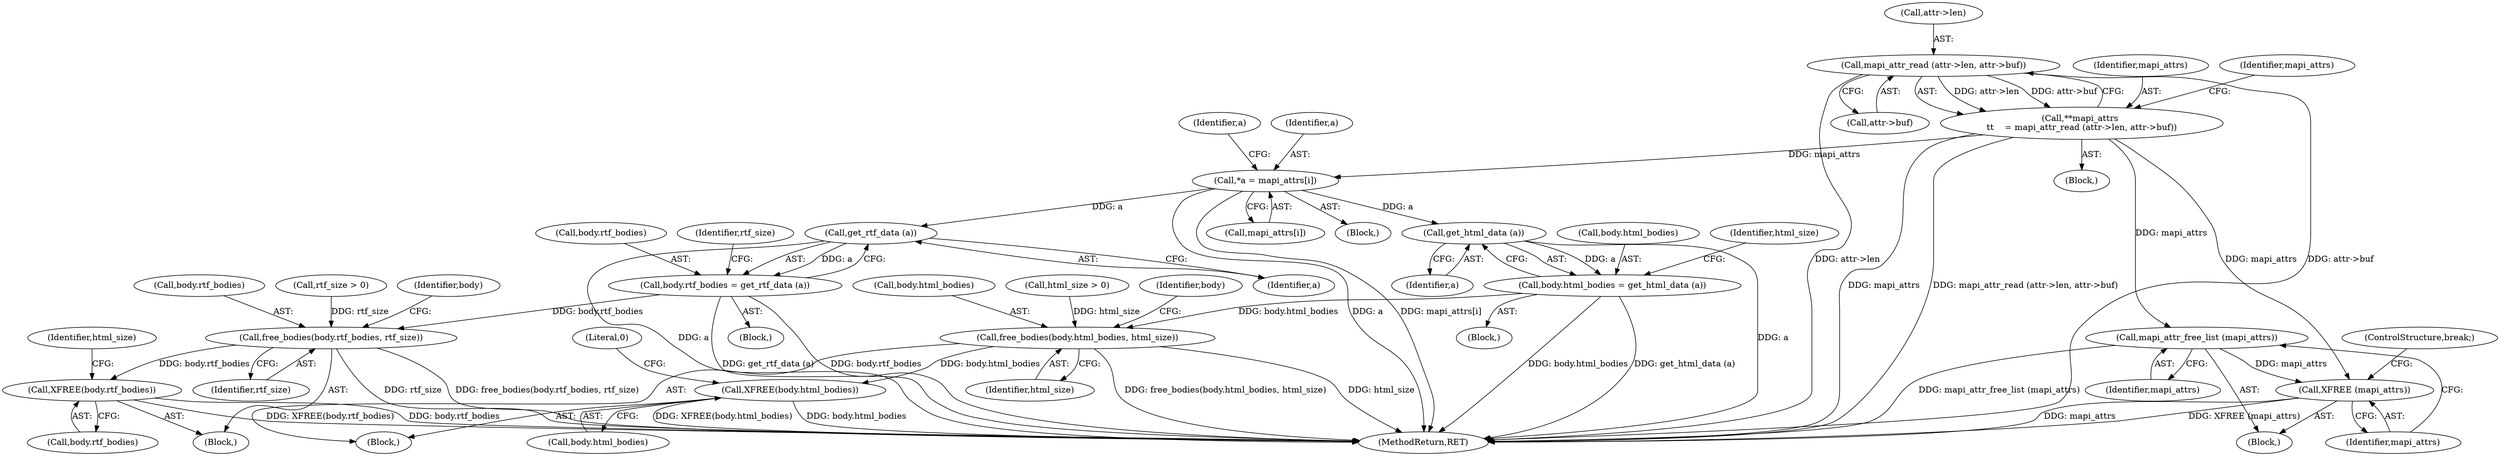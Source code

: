 digraph "0_tnef_8dccf79857ceeb7a6d3e42c1e762e7b865d5344d_1@API" {
"1000230" [label="(Call,mapi_attr_read (attr->len, attr->buf))"];
"1000228" [label="(Call,**mapi_attrs \n\t\t    = mapi_attr_read (attr->len, attr->buf))"];
"1000252" [label="(Call,*a = mapi_attrs[i])"];
"1000268" [label="(Call,get_html_data (a))"];
"1000264" [label="(Call,body.html_bodies = get_html_data (a))"];
"1000437" [label="(Call,free_bodies(body.html_bodies, html_size))"];
"1000442" [label="(Call,XFREE(body.html_bodies))"];
"1000287" [label="(Call,get_rtf_data (a))"];
"1000283" [label="(Call,body.rtf_bodies = get_rtf_data (a))"];
"1000423" [label="(Call,free_bodies(body.rtf_bodies, rtf_size))"];
"1000428" [label="(Call,XFREE(body.rtf_bodies))"];
"1000294" [label="(Call,mapi_attr_free_list (mapi_attrs))"];
"1000296" [label="(Call,XFREE (mapi_attrs))"];
"1000283" [label="(Call,body.rtf_bodies = get_rtf_data (a))"];
"1000294" [label="(Call,mapi_attr_free_list (mapi_attrs))"];
"1000288" [label="(Identifier,a)"];
"1000438" [label="(Call,body.html_bodies)"];
"1000226" [label="(Block,)"];
"1000254" [label="(Call,mapi_attrs[i])"];
"1000239" [label="(Block,)"];
"1000265" [label="(Call,body.html_bodies)"];
"1000443" [label="(Call,body.html_bodies)"];
"1000436" [label="(Block,)"];
"1000252" [label="(Call,*a = mapi_attrs[i])"];
"1000295" [label="(Identifier,mapi_attrs)"];
"1000296" [label="(Call,XFREE (mapi_attrs))"];
"1000264" [label="(Call,body.html_bodies = get_html_data (a))"];
"1000253" [label="(Identifier,a)"];
"1000424" [label="(Call,body.rtf_bodies)"];
"1000433" [label="(Call,html_size > 0)"];
"1000230" [label="(Call,mapi_attr_read (attr->len, attr->buf))"];
"1000429" [label="(Call,body.rtf_bodies)"];
"1000447" [label="(Literal,0)"];
"1000269" [label="(Identifier,a)"];
"1000250" [label="(Block,)"];
"1000441" [label="(Identifier,html_size)"];
"1000234" [label="(Call,attr->buf)"];
"1000442" [label="(Call,XFREE(body.html_bodies))"];
"1000419" [label="(Call,rtf_size > 0)"];
"1000229" [label="(Identifier,mapi_attrs)"];
"1000428" [label="(Call,XFREE(body.rtf_bodies))"];
"1000290" [label="(Identifier,rtf_size)"];
"1000231" [label="(Call,attr->len)"];
"1000260" [label="(Identifier,a)"];
"1000284" [label="(Call,body.rtf_bodies)"];
"1000282" [label="(Block,)"];
"1000437" [label="(Call,free_bodies(body.html_bodies, html_size))"];
"1000298" [label="(ControlStructure,break;)"];
"1000228" [label="(Call,**mapi_attrs \n\t\t    = mapi_attr_read (attr->len, attr->buf))"];
"1000271" [label="(Identifier,html_size)"];
"1000238" [label="(Identifier,mapi_attrs)"];
"1000297" [label="(Identifier,mapi_attrs)"];
"1000287" [label="(Call,get_rtf_data (a))"];
"1000430" [label="(Identifier,body)"];
"1000268" [label="(Call,get_html_data (a))"];
"1000434" [label="(Identifier,html_size)"];
"1000448" [label="(MethodReturn,RET)"];
"1000422" [label="(Block,)"];
"1000427" [label="(Identifier,rtf_size)"];
"1000444" [label="(Identifier,body)"];
"1000423" [label="(Call,free_bodies(body.rtf_bodies, rtf_size))"];
"1000263" [label="(Block,)"];
"1000230" -> "1000228"  [label="AST: "];
"1000230" -> "1000234"  [label="CFG: "];
"1000231" -> "1000230"  [label="AST: "];
"1000234" -> "1000230"  [label="AST: "];
"1000228" -> "1000230"  [label="CFG: "];
"1000230" -> "1000448"  [label="DDG: attr->len"];
"1000230" -> "1000448"  [label="DDG: attr->buf"];
"1000230" -> "1000228"  [label="DDG: attr->len"];
"1000230" -> "1000228"  [label="DDG: attr->buf"];
"1000228" -> "1000226"  [label="AST: "];
"1000229" -> "1000228"  [label="AST: "];
"1000238" -> "1000228"  [label="CFG: "];
"1000228" -> "1000448"  [label="DDG: mapi_attrs"];
"1000228" -> "1000448"  [label="DDG: mapi_attr_read (attr->len, attr->buf)"];
"1000228" -> "1000252"  [label="DDG: mapi_attrs"];
"1000228" -> "1000294"  [label="DDG: mapi_attrs"];
"1000228" -> "1000296"  [label="DDG: mapi_attrs"];
"1000252" -> "1000250"  [label="AST: "];
"1000252" -> "1000254"  [label="CFG: "];
"1000253" -> "1000252"  [label="AST: "];
"1000254" -> "1000252"  [label="AST: "];
"1000260" -> "1000252"  [label="CFG: "];
"1000252" -> "1000448"  [label="DDG: a"];
"1000252" -> "1000448"  [label="DDG: mapi_attrs[i]"];
"1000252" -> "1000268"  [label="DDG: a"];
"1000252" -> "1000287"  [label="DDG: a"];
"1000268" -> "1000264"  [label="AST: "];
"1000268" -> "1000269"  [label="CFG: "];
"1000269" -> "1000268"  [label="AST: "];
"1000264" -> "1000268"  [label="CFG: "];
"1000268" -> "1000448"  [label="DDG: a"];
"1000268" -> "1000264"  [label="DDG: a"];
"1000264" -> "1000263"  [label="AST: "];
"1000265" -> "1000264"  [label="AST: "];
"1000271" -> "1000264"  [label="CFG: "];
"1000264" -> "1000448"  [label="DDG: body.html_bodies"];
"1000264" -> "1000448"  [label="DDG: get_html_data (a)"];
"1000264" -> "1000437"  [label="DDG: body.html_bodies"];
"1000437" -> "1000436"  [label="AST: "];
"1000437" -> "1000441"  [label="CFG: "];
"1000438" -> "1000437"  [label="AST: "];
"1000441" -> "1000437"  [label="AST: "];
"1000444" -> "1000437"  [label="CFG: "];
"1000437" -> "1000448"  [label="DDG: free_bodies(body.html_bodies, html_size)"];
"1000437" -> "1000448"  [label="DDG: html_size"];
"1000433" -> "1000437"  [label="DDG: html_size"];
"1000437" -> "1000442"  [label="DDG: body.html_bodies"];
"1000442" -> "1000436"  [label="AST: "];
"1000442" -> "1000443"  [label="CFG: "];
"1000443" -> "1000442"  [label="AST: "];
"1000447" -> "1000442"  [label="CFG: "];
"1000442" -> "1000448"  [label="DDG: XFREE(body.html_bodies)"];
"1000442" -> "1000448"  [label="DDG: body.html_bodies"];
"1000287" -> "1000283"  [label="AST: "];
"1000287" -> "1000288"  [label="CFG: "];
"1000288" -> "1000287"  [label="AST: "];
"1000283" -> "1000287"  [label="CFG: "];
"1000287" -> "1000448"  [label="DDG: a"];
"1000287" -> "1000283"  [label="DDG: a"];
"1000283" -> "1000282"  [label="AST: "];
"1000284" -> "1000283"  [label="AST: "];
"1000290" -> "1000283"  [label="CFG: "];
"1000283" -> "1000448"  [label="DDG: body.rtf_bodies"];
"1000283" -> "1000448"  [label="DDG: get_rtf_data (a)"];
"1000283" -> "1000423"  [label="DDG: body.rtf_bodies"];
"1000423" -> "1000422"  [label="AST: "];
"1000423" -> "1000427"  [label="CFG: "];
"1000424" -> "1000423"  [label="AST: "];
"1000427" -> "1000423"  [label="AST: "];
"1000430" -> "1000423"  [label="CFG: "];
"1000423" -> "1000448"  [label="DDG: rtf_size"];
"1000423" -> "1000448"  [label="DDG: free_bodies(body.rtf_bodies, rtf_size)"];
"1000419" -> "1000423"  [label="DDG: rtf_size"];
"1000423" -> "1000428"  [label="DDG: body.rtf_bodies"];
"1000428" -> "1000422"  [label="AST: "];
"1000428" -> "1000429"  [label="CFG: "];
"1000429" -> "1000428"  [label="AST: "];
"1000434" -> "1000428"  [label="CFG: "];
"1000428" -> "1000448"  [label="DDG: XFREE(body.rtf_bodies)"];
"1000428" -> "1000448"  [label="DDG: body.rtf_bodies"];
"1000294" -> "1000239"  [label="AST: "];
"1000294" -> "1000295"  [label="CFG: "];
"1000295" -> "1000294"  [label="AST: "];
"1000297" -> "1000294"  [label="CFG: "];
"1000294" -> "1000448"  [label="DDG: mapi_attr_free_list (mapi_attrs)"];
"1000294" -> "1000296"  [label="DDG: mapi_attrs"];
"1000296" -> "1000239"  [label="AST: "];
"1000296" -> "1000297"  [label="CFG: "];
"1000297" -> "1000296"  [label="AST: "];
"1000298" -> "1000296"  [label="CFG: "];
"1000296" -> "1000448"  [label="DDG: XFREE (mapi_attrs)"];
"1000296" -> "1000448"  [label="DDG: mapi_attrs"];
}
